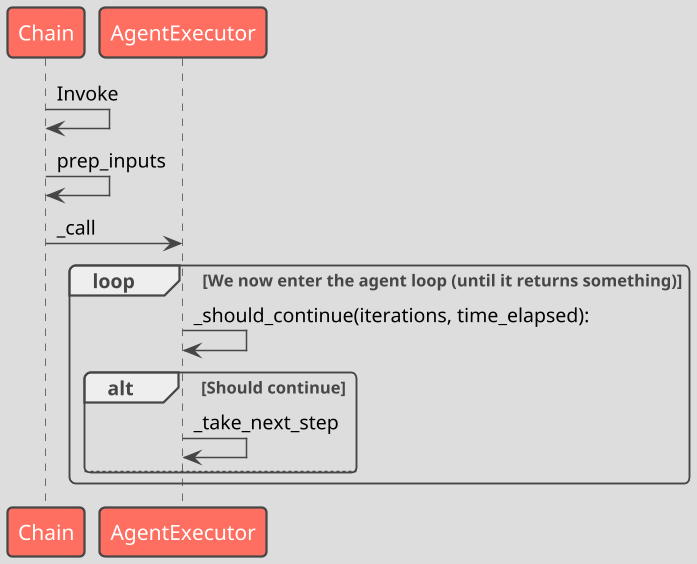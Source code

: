@startuml some
!theme toy

scale 1.5

' actor "Расчетчик" as salary_empl
participant "Chain" as chain
participant "AgentExecutor" as agent

chain -> chain: Invoke
chain -> chain: prep_inputs

chain -> agent: _call

loop We now enter the agent loop (until it returns something)

    agent -> agent: _should_continue(iterations, time_elapsed):

    alt Should continue
        agent -> agent: _take_next_step
    else

    end

end




@endumlddd
